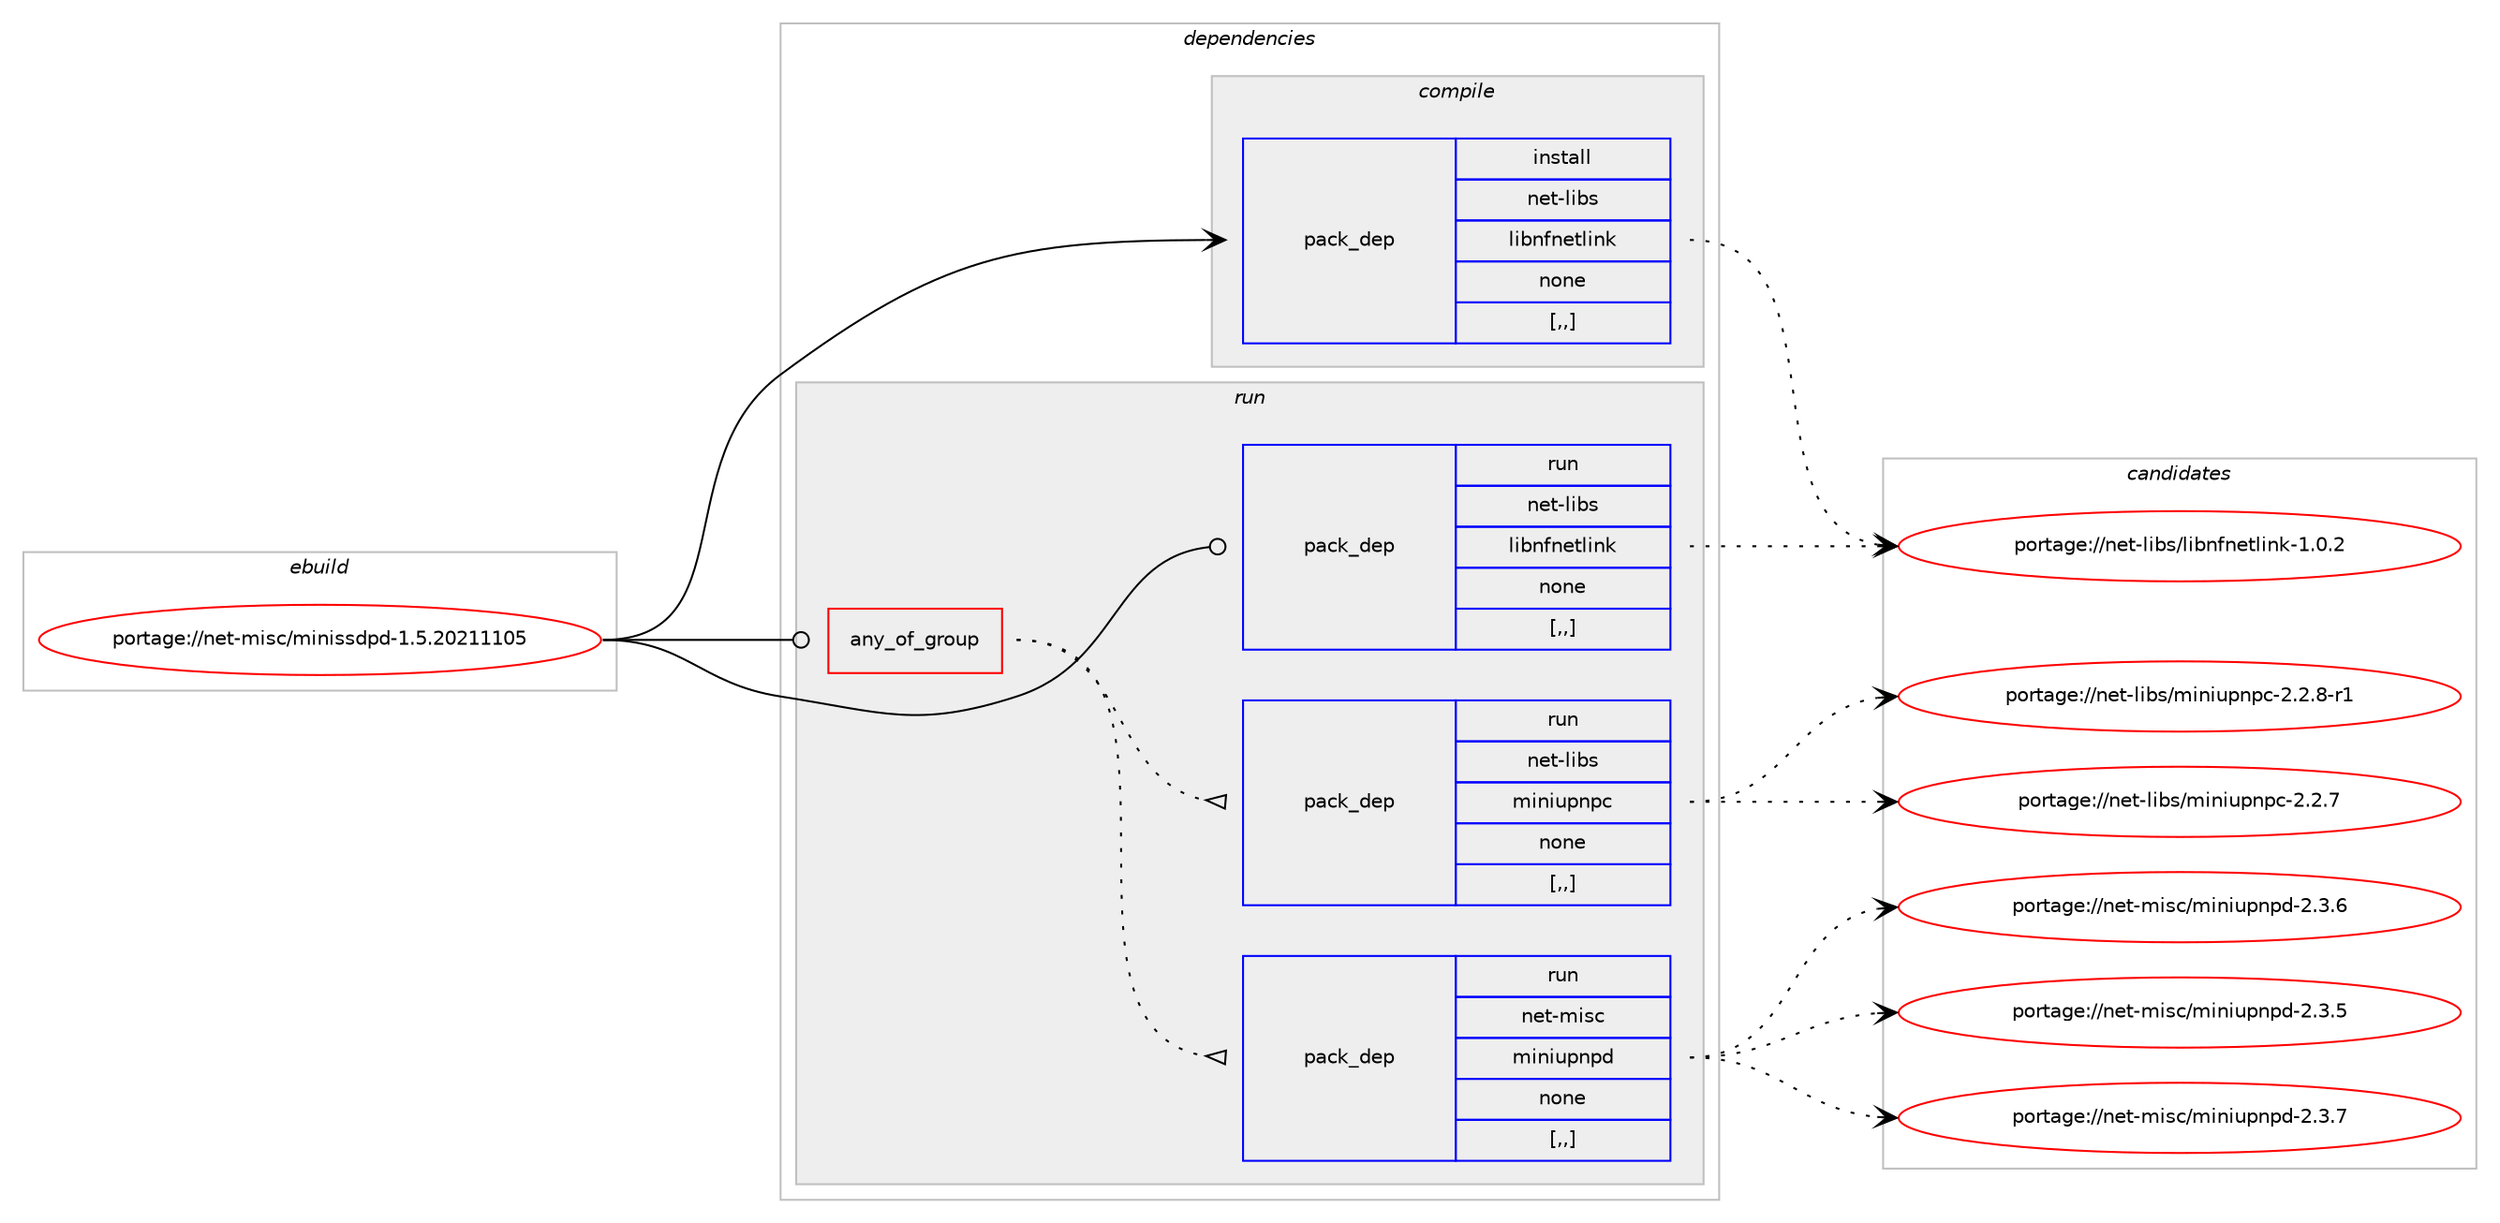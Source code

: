 digraph prolog {

# *************
# Graph options
# *************

newrank=true;
concentrate=true;
compound=true;
graph [rankdir=LR,fontname=Helvetica,fontsize=10,ranksep=1.5];#, ranksep=2.5, nodesep=0.2];
edge  [arrowhead=vee];
node  [fontname=Helvetica,fontsize=10];

# **********
# The ebuild
# **********

subgraph cluster_leftcol {
color=gray;
rank=same;
label=<<i>ebuild</i>>;
id [label="portage://net-misc/minissdpd-1.5.20211105", color=red, width=4, href="../net-misc/minissdpd-1.5.20211105.svg"];
}

# ****************
# The dependencies
# ****************

subgraph cluster_midcol {
color=gray;
label=<<i>dependencies</i>>;
subgraph cluster_compile {
fillcolor="#eeeeee";
style=filled;
label=<<i>compile</i>>;
subgraph pack269555 {
dependency369646 [label=<<TABLE BORDER="0" CELLBORDER="1" CELLSPACING="0" CELLPADDING="4" WIDTH="220"><TR><TD ROWSPAN="6" CELLPADDING="30">pack_dep</TD></TR><TR><TD WIDTH="110">install</TD></TR><TR><TD>net-libs</TD></TR><TR><TD>libnfnetlink</TD></TR><TR><TD>none</TD></TR><TR><TD>[,,]</TD></TR></TABLE>>, shape=none, color=blue];
}
id:e -> dependency369646:w [weight=20,style="solid",arrowhead="vee"];
}
subgraph cluster_compileandrun {
fillcolor="#eeeeee";
style=filled;
label=<<i>compile and run</i>>;
}
subgraph cluster_run {
fillcolor="#eeeeee";
style=filled;
label=<<i>run</i>>;
subgraph any2483 {
dependency369647 [label=<<TABLE BORDER="0" CELLBORDER="1" CELLSPACING="0" CELLPADDING="4"><TR><TD CELLPADDING="10">any_of_group</TD></TR></TABLE>>, shape=none, color=red];subgraph pack269556 {
dependency369648 [label=<<TABLE BORDER="0" CELLBORDER="1" CELLSPACING="0" CELLPADDING="4" WIDTH="220"><TR><TD ROWSPAN="6" CELLPADDING="30">pack_dep</TD></TR><TR><TD WIDTH="110">run</TD></TR><TR><TD>net-misc</TD></TR><TR><TD>miniupnpd</TD></TR><TR><TD>none</TD></TR><TR><TD>[,,]</TD></TR></TABLE>>, shape=none, color=blue];
}
dependency369647:e -> dependency369648:w [weight=20,style="dotted",arrowhead="oinv"];
subgraph pack269557 {
dependency369649 [label=<<TABLE BORDER="0" CELLBORDER="1" CELLSPACING="0" CELLPADDING="4" WIDTH="220"><TR><TD ROWSPAN="6" CELLPADDING="30">pack_dep</TD></TR><TR><TD WIDTH="110">run</TD></TR><TR><TD>net-libs</TD></TR><TR><TD>miniupnpc</TD></TR><TR><TD>none</TD></TR><TR><TD>[,,]</TD></TR></TABLE>>, shape=none, color=blue];
}
dependency369647:e -> dependency369649:w [weight=20,style="dotted",arrowhead="oinv"];
}
id:e -> dependency369647:w [weight=20,style="solid",arrowhead="odot"];
subgraph pack269558 {
dependency369650 [label=<<TABLE BORDER="0" CELLBORDER="1" CELLSPACING="0" CELLPADDING="4" WIDTH="220"><TR><TD ROWSPAN="6" CELLPADDING="30">pack_dep</TD></TR><TR><TD WIDTH="110">run</TD></TR><TR><TD>net-libs</TD></TR><TR><TD>libnfnetlink</TD></TR><TR><TD>none</TD></TR><TR><TD>[,,]</TD></TR></TABLE>>, shape=none, color=blue];
}
id:e -> dependency369650:w [weight=20,style="solid",arrowhead="odot"];
}
}

# **************
# The candidates
# **************

subgraph cluster_choices {
rank=same;
color=gray;
label=<<i>candidates</i>>;

subgraph choice269555 {
color=black;
nodesep=1;
choice11010111645108105981154710810598110102110101116108105110107454946484650 [label="portage://net-libs/libnfnetlink-1.0.2", color=red, width=4,href="../net-libs/libnfnetlink-1.0.2.svg"];
dependency369646:e -> choice11010111645108105981154710810598110102110101116108105110107454946484650:w [style=dotted,weight="100"];
}
subgraph choice269556 {
color=black;
nodesep=1;
choice110101116451091051159947109105110105117112110112100455046514655 [label="portage://net-misc/miniupnpd-2.3.7", color=red, width=4,href="../net-misc/miniupnpd-2.3.7.svg"];
choice110101116451091051159947109105110105117112110112100455046514654 [label="portage://net-misc/miniupnpd-2.3.6", color=red, width=4,href="../net-misc/miniupnpd-2.3.6.svg"];
choice110101116451091051159947109105110105117112110112100455046514653 [label="portage://net-misc/miniupnpd-2.3.5", color=red, width=4,href="../net-misc/miniupnpd-2.3.5.svg"];
dependency369648:e -> choice110101116451091051159947109105110105117112110112100455046514655:w [style=dotted,weight="100"];
dependency369648:e -> choice110101116451091051159947109105110105117112110112100455046514654:w [style=dotted,weight="100"];
dependency369648:e -> choice110101116451091051159947109105110105117112110112100455046514653:w [style=dotted,weight="100"];
}
subgraph choice269557 {
color=black;
nodesep=1;
choice110101116451081059811547109105110105117112110112994550465046564511449 [label="portage://net-libs/miniupnpc-2.2.8-r1", color=red, width=4,href="../net-libs/miniupnpc-2.2.8-r1.svg"];
choice11010111645108105981154710910511010511711211011299455046504655 [label="portage://net-libs/miniupnpc-2.2.7", color=red, width=4,href="../net-libs/miniupnpc-2.2.7.svg"];
dependency369649:e -> choice110101116451081059811547109105110105117112110112994550465046564511449:w [style=dotted,weight="100"];
dependency369649:e -> choice11010111645108105981154710910511010511711211011299455046504655:w [style=dotted,weight="100"];
}
subgraph choice269558 {
color=black;
nodesep=1;
choice11010111645108105981154710810598110102110101116108105110107454946484650 [label="portage://net-libs/libnfnetlink-1.0.2", color=red, width=4,href="../net-libs/libnfnetlink-1.0.2.svg"];
dependency369650:e -> choice11010111645108105981154710810598110102110101116108105110107454946484650:w [style=dotted,weight="100"];
}
}

}
